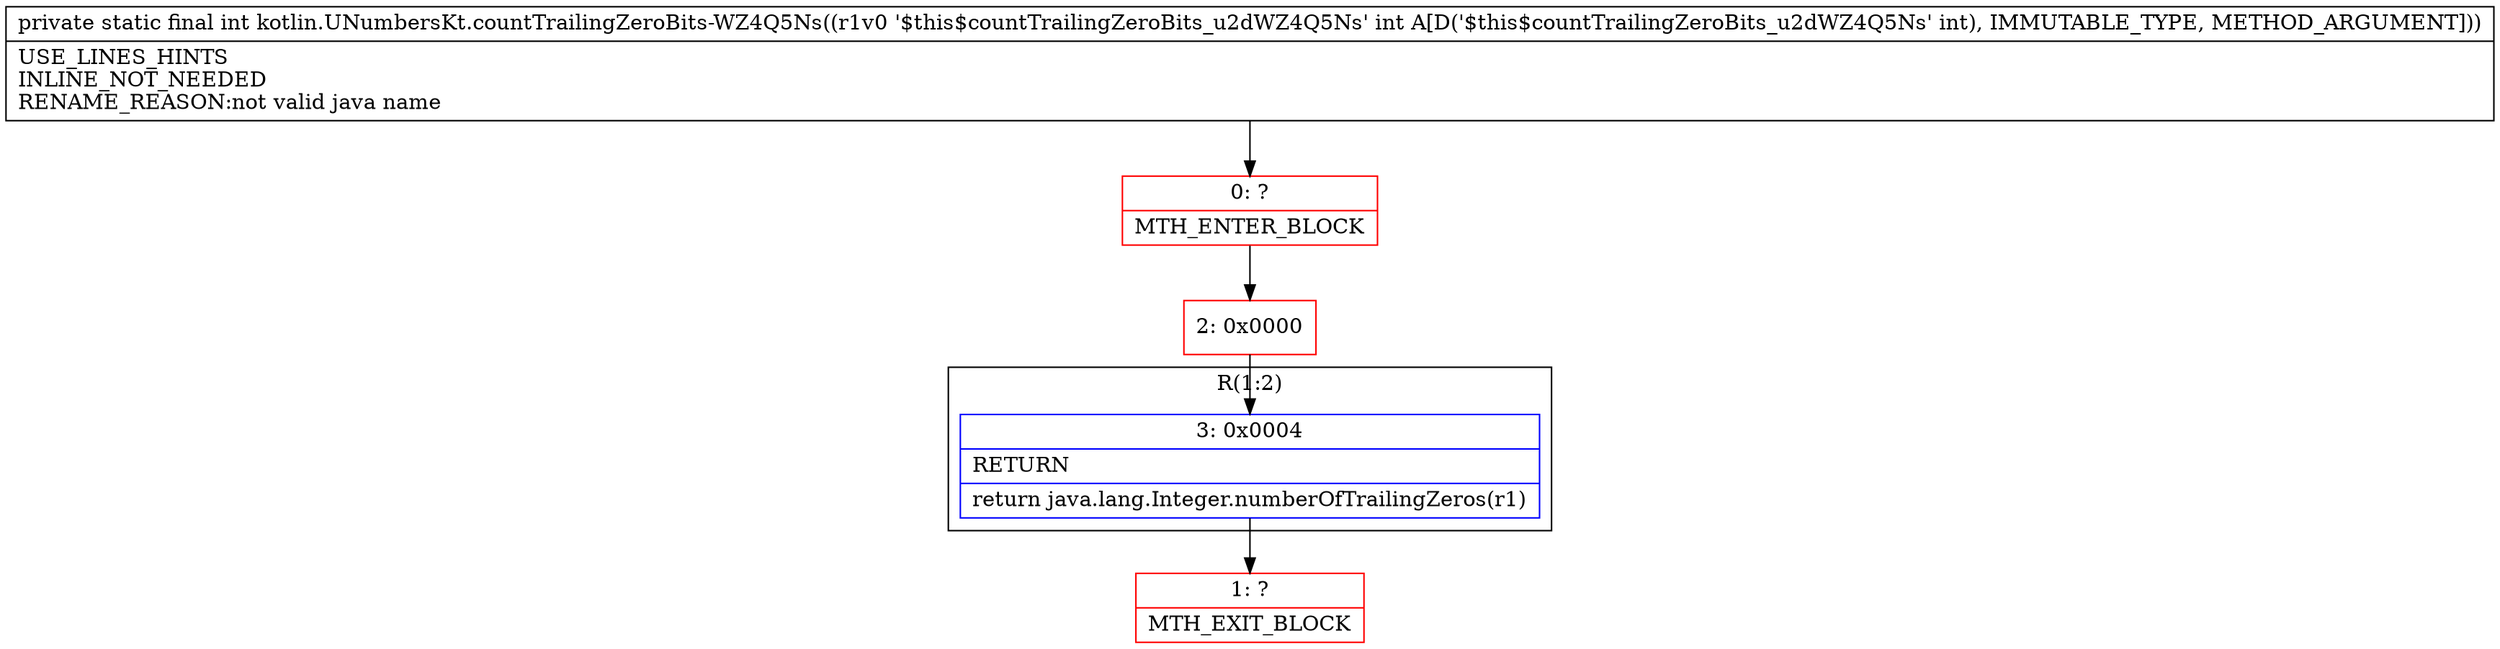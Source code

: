 digraph "CFG forkotlin.UNumbersKt.countTrailingZeroBits\-WZ4Q5Ns(I)I" {
subgraph cluster_Region_1126498625 {
label = "R(1:2)";
node [shape=record,color=blue];
Node_3 [shape=record,label="{3\:\ 0x0004|RETURN\l|return java.lang.Integer.numberOfTrailingZeros(r1)\l}"];
}
Node_0 [shape=record,color=red,label="{0\:\ ?|MTH_ENTER_BLOCK\l}"];
Node_2 [shape=record,color=red,label="{2\:\ 0x0000}"];
Node_1 [shape=record,color=red,label="{1\:\ ?|MTH_EXIT_BLOCK\l}"];
MethodNode[shape=record,label="{private static final int kotlin.UNumbersKt.countTrailingZeroBits\-WZ4Q5Ns((r1v0 '$this$countTrailingZeroBits_u2dWZ4Q5Ns' int A[D('$this$countTrailingZeroBits_u2dWZ4Q5Ns' int), IMMUTABLE_TYPE, METHOD_ARGUMENT]))  | USE_LINES_HINTS\lINLINE_NOT_NEEDED\lRENAME_REASON:not valid java name\l}"];
MethodNode -> Node_0;Node_3 -> Node_1;
Node_0 -> Node_2;
Node_2 -> Node_3;
}

